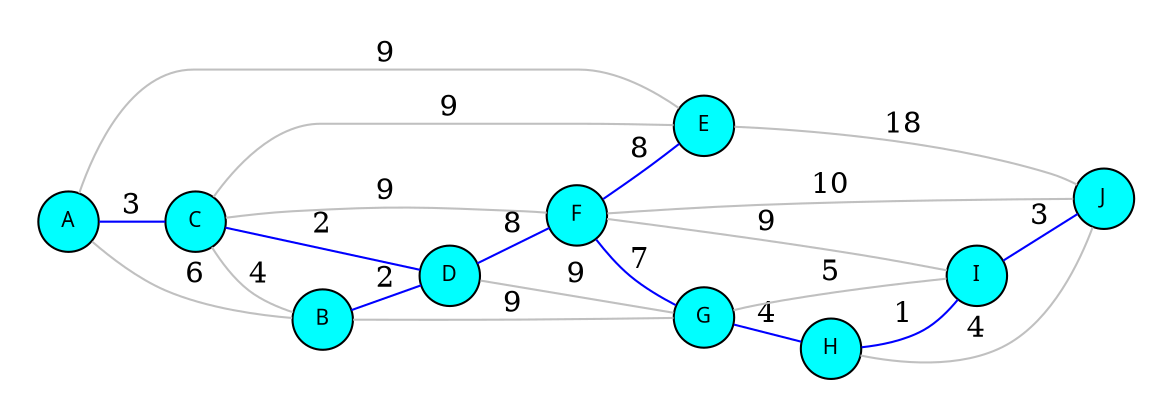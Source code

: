 Graph {
graph[rankdir=LR, center=true, margin=0.2, nodesep=0.1, ranksep=0.3]
node[shape=circle, style=filled, fontname="Verdana", fontsize=10, width=0.4, height=0.4, fixedsize=true]

A [fillcolor=cyan]
B [fillcolor=cyan]
C [fillcolor=cyan]
D [fillcolor=cyan]
E [fillcolor=cyan]
F [fillcolor=cyan]
G [fillcolor=cyan]
H [fillcolor=cyan]
I [fillcolor=cyan]
J [fillcolor=cyan]
H -- I [label="1" color=blue]
C -- D [label="2" color=blue]
B -- D [label="2" color=blue]
A -- C [label="3" color=blue]
I -- J [label="3" color=blue]
C -- B [label="4" color=grey]
G -- H [label="4" color=blue]
H -- J [label="4" color=grey]
G -- I [label="5" color=grey]
A -- B [label="6" color=grey]
F -- G [label="7" color=blue]
F -- E [label="8" color=blue]
D -- F [label="8" color=blue]
A -- E [label="9" color=grey]
C -- E [label="9" color=grey]
C -- F [label="9" color=grey]
B -- G [label="9" color=grey]
D -- G [label="9" color=grey]
F -- I [label="9" color=grey]
F -- J [label="10" color=grey]
E -- J [label="18" color=grey]

}